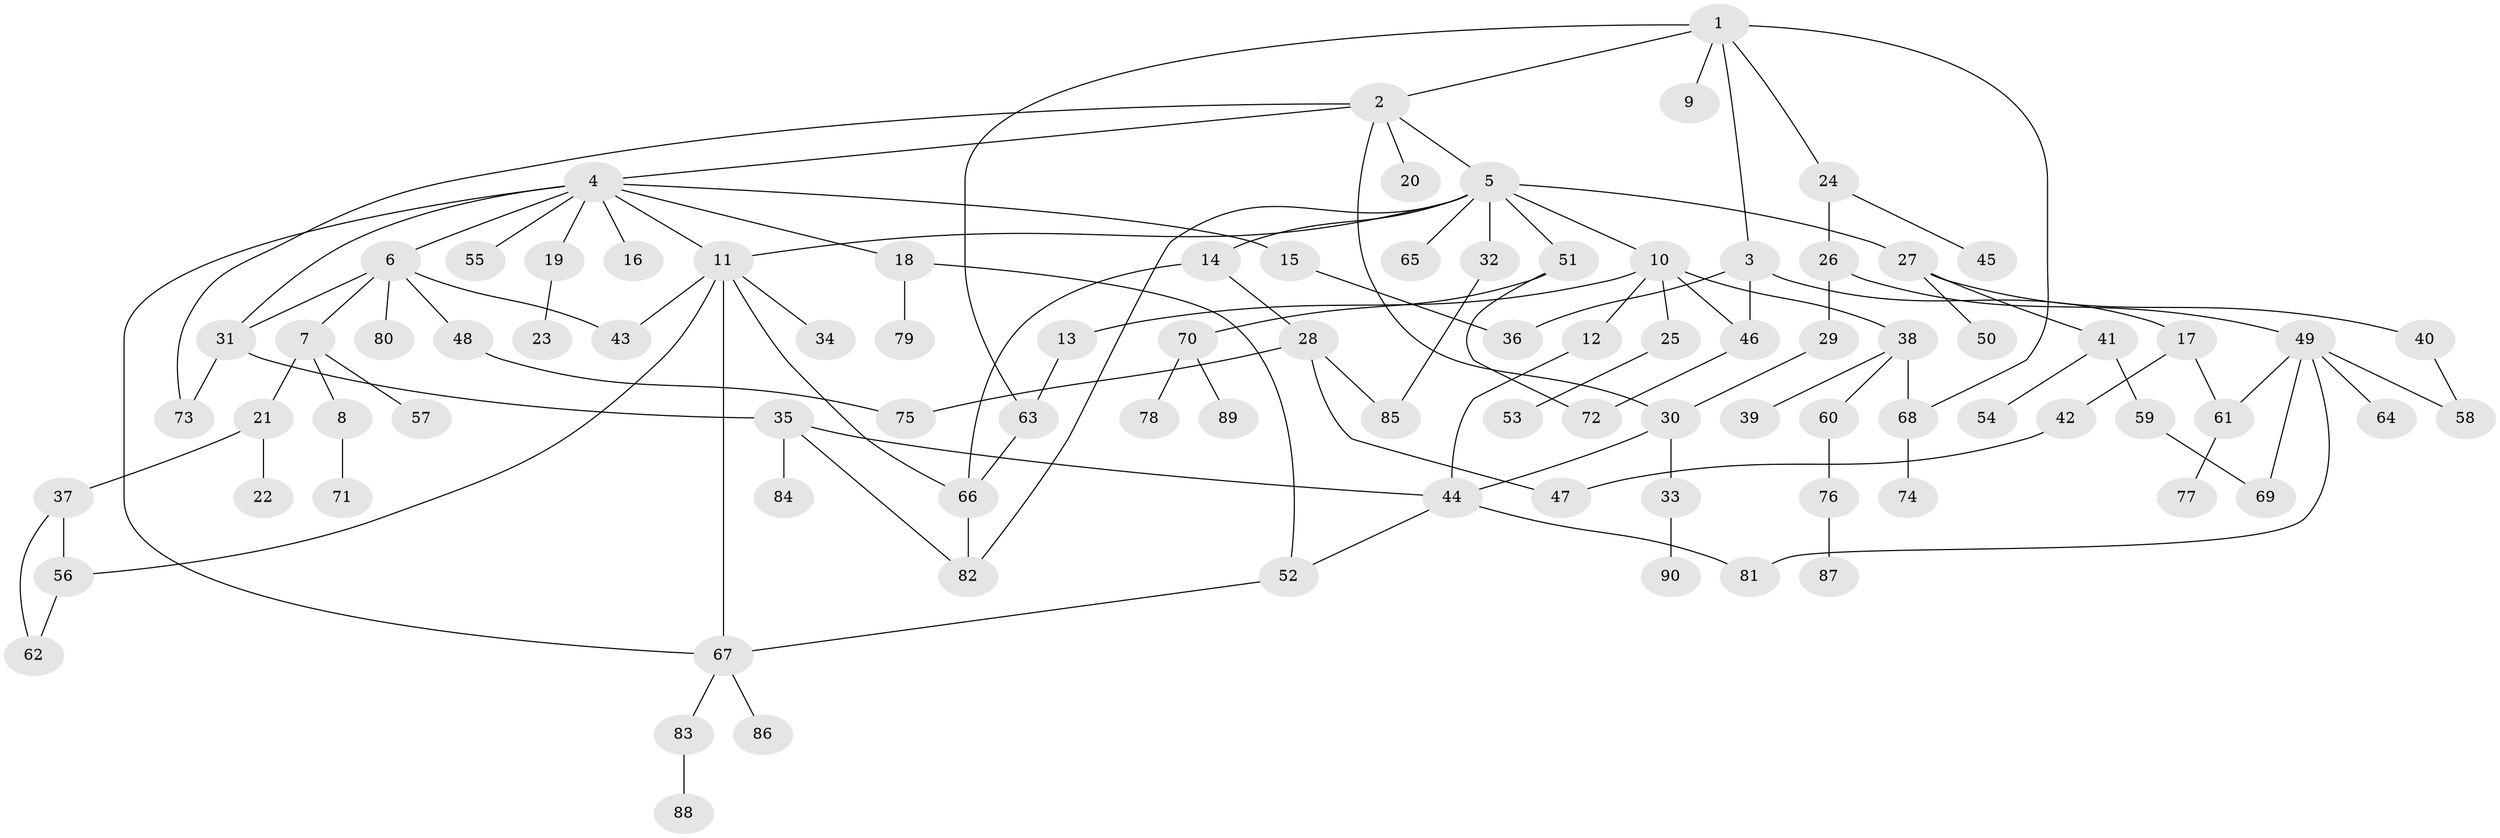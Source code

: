 // coarse degree distribution, {9: 0.06666666666666667, 10: 0.022222222222222223, 4: 0.044444444444444446, 12: 0.022222222222222223, 6: 0.022222222222222223, 5: 0.044444444444444446, 2: 0.26666666666666666, 1: 0.35555555555555557, 7: 0.044444444444444446, 3: 0.1111111111111111}
// Generated by graph-tools (version 1.1) at 2025/16/03/04/25 18:16:49]
// undirected, 90 vertices, 117 edges
graph export_dot {
graph [start="1"]
  node [color=gray90,style=filled];
  1;
  2;
  3;
  4;
  5;
  6;
  7;
  8;
  9;
  10;
  11;
  12;
  13;
  14;
  15;
  16;
  17;
  18;
  19;
  20;
  21;
  22;
  23;
  24;
  25;
  26;
  27;
  28;
  29;
  30;
  31;
  32;
  33;
  34;
  35;
  36;
  37;
  38;
  39;
  40;
  41;
  42;
  43;
  44;
  45;
  46;
  47;
  48;
  49;
  50;
  51;
  52;
  53;
  54;
  55;
  56;
  57;
  58;
  59;
  60;
  61;
  62;
  63;
  64;
  65;
  66;
  67;
  68;
  69;
  70;
  71;
  72;
  73;
  74;
  75;
  76;
  77;
  78;
  79;
  80;
  81;
  82;
  83;
  84;
  85;
  86;
  87;
  88;
  89;
  90;
  1 -- 2;
  1 -- 3;
  1 -- 9;
  1 -- 24;
  1 -- 68;
  1 -- 63;
  2 -- 4;
  2 -- 5;
  2 -- 20;
  2 -- 30;
  2 -- 73;
  3 -- 17;
  3 -- 46;
  3 -- 36;
  4 -- 6;
  4 -- 11;
  4 -- 15;
  4 -- 16;
  4 -- 18;
  4 -- 19;
  4 -- 55;
  4 -- 67;
  4 -- 31;
  5 -- 10;
  5 -- 14;
  5 -- 27;
  5 -- 32;
  5 -- 51;
  5 -- 65;
  5 -- 82;
  5 -- 11;
  6 -- 7;
  6 -- 31;
  6 -- 48;
  6 -- 80;
  6 -- 43;
  7 -- 8;
  7 -- 21;
  7 -- 57;
  8 -- 71;
  10 -- 12;
  10 -- 13;
  10 -- 25;
  10 -- 38;
  10 -- 46;
  11 -- 34;
  11 -- 43;
  11 -- 56;
  11 -- 66;
  11 -- 67;
  12 -- 44;
  13 -- 63;
  14 -- 28;
  14 -- 66;
  15 -- 36;
  17 -- 42;
  17 -- 61;
  18 -- 79;
  18 -- 52;
  19 -- 23;
  21 -- 22;
  21 -- 37;
  24 -- 26;
  24 -- 45;
  25 -- 53;
  26 -- 29;
  26 -- 49;
  27 -- 40;
  27 -- 41;
  27 -- 50;
  28 -- 75;
  28 -- 47;
  28 -- 85;
  29 -- 30;
  30 -- 33;
  30 -- 44;
  31 -- 35;
  31 -- 73;
  32 -- 85;
  33 -- 90;
  35 -- 84;
  35 -- 44;
  35 -- 82;
  37 -- 62;
  37 -- 56;
  38 -- 39;
  38 -- 60;
  38 -- 68;
  40 -- 58;
  41 -- 54;
  41 -- 59;
  42 -- 47;
  44 -- 52;
  44 -- 81;
  46 -- 72;
  48 -- 75;
  49 -- 58;
  49 -- 61;
  49 -- 64;
  49 -- 69;
  49 -- 81;
  51 -- 70;
  51 -- 72;
  52 -- 67;
  56 -- 62;
  59 -- 69;
  60 -- 76;
  61 -- 77;
  63 -- 66;
  66 -- 82;
  67 -- 83;
  67 -- 86;
  68 -- 74;
  70 -- 78;
  70 -- 89;
  76 -- 87;
  83 -- 88;
}
